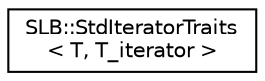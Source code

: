 digraph "Graphical Class Hierarchy"
{
  edge [fontname="Helvetica",fontsize="10",labelfontname="Helvetica",labelfontsize="10"];
  node [fontname="Helvetica",fontsize="10",shape=record];
  rankdir="LR";
  Node1 [label="SLB::StdIteratorTraits\l\< T, T_iterator \>",height=0.2,width=0.4,color="black", fillcolor="white", style="filled",URL="$structSLB_1_1StdIteratorTraits.html"];
}
